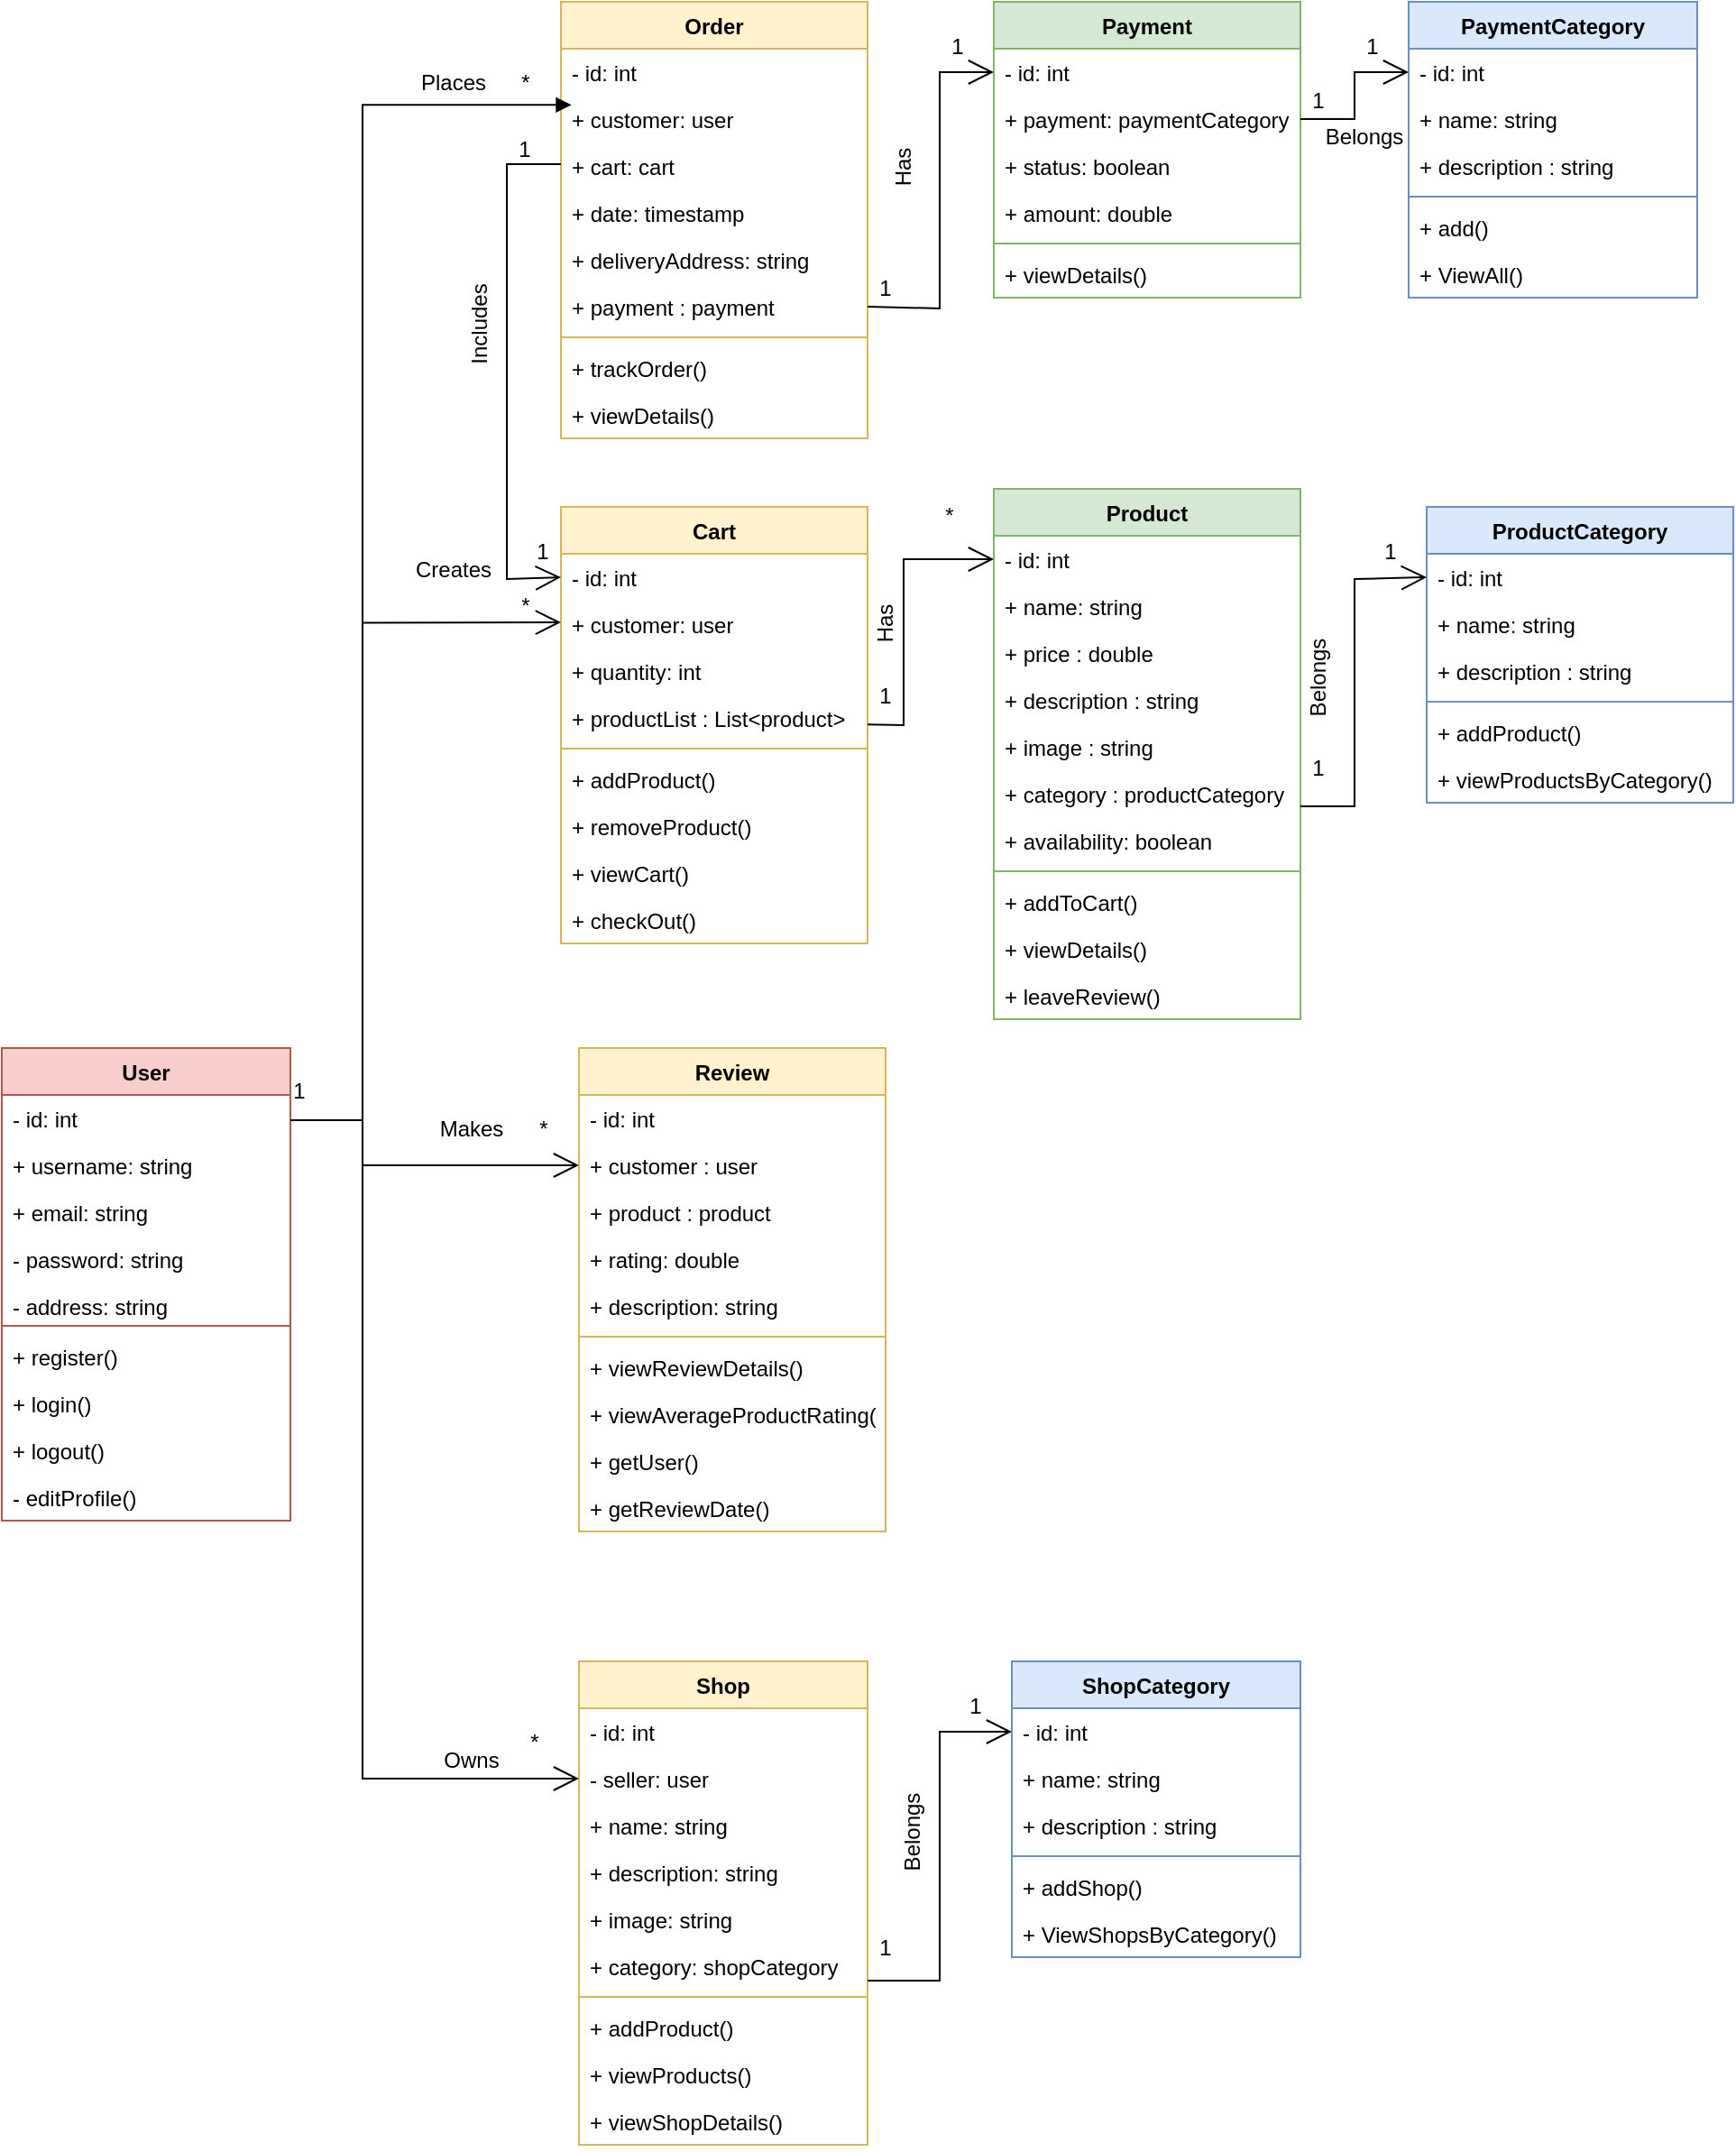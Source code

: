 <mxfile version="20.8.16" type="device"><diagram id="eTIcWyOw3CPI8mqnTK95" name="Page-1"><mxGraphModel dx="880" dy="427" grid="1" gridSize="10" guides="1" tooltips="1" connect="1" arrows="1" fold="1" page="1" pageScale="1" pageWidth="1100" pageHeight="850" math="0" shadow="0"><root><mxCell id="0"/><mxCell id="1" parent="0"/><mxCell id="t1Lto0icEm7ZGFuFKQ-g-5" value="ShopCategory " style="swimlane;fontStyle=1;align=center;verticalAlign=top;childLayout=stackLayout;horizontal=1;startSize=26;horizontalStack=0;resizeParent=1;resizeParentMax=0;resizeLast=0;collapsible=1;marginBottom=0;fillColor=#dae8fc;strokeColor=#6c8ebf;" parent="1" vertex="1"><mxGeometry x="580" y="930" width="160" height="164" as="geometry"/></mxCell><mxCell id="t1Lto0icEm7ZGFuFKQ-g-6" value="- id: int    " style="text;strokeColor=none;fillColor=none;align=left;verticalAlign=top;spacingLeft=4;spacingRight=4;overflow=hidden;rotatable=0;points=[[0,0.5],[1,0.5]];portConstraint=eastwest;" parent="t1Lto0icEm7ZGFuFKQ-g-5" vertex="1"><mxGeometry y="26" width="160" height="26" as="geometry"/></mxCell><mxCell id="t1Lto0icEm7ZGFuFKQ-g-14" value="+ name: string " style="text;strokeColor=none;fillColor=none;align=left;verticalAlign=top;spacingLeft=4;spacingRight=4;overflow=hidden;rotatable=0;points=[[0,0.5],[1,0.5]];portConstraint=eastwest;" parent="t1Lto0icEm7ZGFuFKQ-g-5" vertex="1"><mxGeometry y="52" width="160" height="26" as="geometry"/></mxCell><mxCell id="_6nxm7AhSt6CkBBmjfKo-9" value="+ description : string " style="text;strokeColor=none;fillColor=none;align=left;verticalAlign=top;spacingLeft=4;spacingRight=4;overflow=hidden;rotatable=0;points=[[0,0.5],[1,0.5]];portConstraint=eastwest;" parent="t1Lto0icEm7ZGFuFKQ-g-5" vertex="1"><mxGeometry y="78" width="160" height="26" as="geometry"/></mxCell><mxCell id="t1Lto0icEm7ZGFuFKQ-g-7" value="" style="line;strokeWidth=1;fillColor=none;align=left;verticalAlign=middle;spacingTop=-1;spacingLeft=3;spacingRight=3;rotatable=0;labelPosition=right;points=[];portConstraint=eastwest;strokeColor=inherit;" parent="t1Lto0icEm7ZGFuFKQ-g-5" vertex="1"><mxGeometry y="104" width="160" height="8" as="geometry"/></mxCell><mxCell id="t1Lto0icEm7ZGFuFKQ-g-8" value="+ addShop()" style="text;strokeColor=none;fillColor=none;align=left;verticalAlign=top;spacingLeft=4;spacingRight=4;overflow=hidden;rotatable=0;points=[[0,0.5],[1,0.5]];portConstraint=eastwest;" parent="t1Lto0icEm7ZGFuFKQ-g-5" vertex="1"><mxGeometry y="112" width="160" height="26" as="geometry"/></mxCell><mxCell id="t1Lto0icEm7ZGFuFKQ-g-18" value="+ ViewShopsByCategory()" style="text;strokeColor=none;fillColor=none;align=left;verticalAlign=top;spacingLeft=4;spacingRight=4;overflow=hidden;rotatable=0;points=[[0,0.5],[1,0.5]];portConstraint=eastwest;" parent="t1Lto0icEm7ZGFuFKQ-g-5" vertex="1"><mxGeometry y="138" width="160" height="26" as="geometry"/></mxCell><mxCell id="t1Lto0icEm7ZGFuFKQ-g-25" value="Shop" style="swimlane;fontStyle=1;align=center;verticalAlign=top;childLayout=stackLayout;horizontal=1;startSize=26;horizontalStack=0;resizeParent=1;resizeParentMax=0;resizeLast=0;collapsible=1;marginBottom=0;fillColor=#fff2cc;strokeColor=#d6b656;" parent="1" vertex="1"><mxGeometry x="340" y="930" width="160" height="268" as="geometry"/></mxCell><mxCell id="t1Lto0icEm7ZGFuFKQ-g-26" value="- id: int    " style="text;strokeColor=none;fillColor=none;align=left;verticalAlign=top;spacingLeft=4;spacingRight=4;overflow=hidden;rotatable=0;points=[[0,0.5],[1,0.5]];portConstraint=eastwest;" parent="t1Lto0icEm7ZGFuFKQ-g-25" vertex="1"><mxGeometry y="26" width="160" height="26" as="geometry"/></mxCell><mxCell id="_6nxm7AhSt6CkBBmjfKo-7" value="- seller: user " style="text;strokeColor=none;fillColor=none;align=left;verticalAlign=top;spacingLeft=4;spacingRight=4;overflow=hidden;rotatable=0;points=[[0,0.5],[1,0.5]];portConstraint=eastwest;" parent="t1Lto0icEm7ZGFuFKQ-g-25" vertex="1"><mxGeometry y="52" width="160" height="26" as="geometry"/></mxCell><mxCell id="t1Lto0icEm7ZGFuFKQ-g-37" value="+ name: string " style="text;strokeColor=none;fillColor=none;align=left;verticalAlign=top;spacingLeft=4;spacingRight=4;overflow=hidden;rotatable=0;points=[[0,0.5],[1,0.5]];portConstraint=eastwest;" parent="t1Lto0icEm7ZGFuFKQ-g-25" vertex="1"><mxGeometry y="78" width="160" height="26" as="geometry"/></mxCell><mxCell id="t1Lto0icEm7ZGFuFKQ-g-27" value="+ description: string " style="text;strokeColor=none;fillColor=none;align=left;verticalAlign=top;spacingLeft=4;spacingRight=4;overflow=hidden;rotatable=0;points=[[0,0.5],[1,0.5]];portConstraint=eastwest;" parent="t1Lto0icEm7ZGFuFKQ-g-25" vertex="1"><mxGeometry y="104" width="160" height="26" as="geometry"/></mxCell><mxCell id="_6nxm7AhSt6CkBBmjfKo-6" value="+ image: string " style="text;strokeColor=none;fillColor=none;align=left;verticalAlign=top;spacingLeft=4;spacingRight=4;overflow=hidden;rotatable=0;points=[[0,0.5],[1,0.5]];portConstraint=eastwest;" parent="t1Lto0icEm7ZGFuFKQ-g-25" vertex="1"><mxGeometry y="130" width="160" height="26" as="geometry"/></mxCell><mxCell id="_6nxm7AhSt6CkBBmjfKo-8" value="+ category: shopCategory " style="text;strokeColor=none;fillColor=none;align=left;verticalAlign=top;spacingLeft=4;spacingRight=4;overflow=hidden;rotatable=0;points=[[0,0.5],[1,0.5]];portConstraint=eastwest;" parent="t1Lto0icEm7ZGFuFKQ-g-25" vertex="1"><mxGeometry y="156" width="160" height="26" as="geometry"/></mxCell><mxCell id="t1Lto0icEm7ZGFuFKQ-g-28" value="" style="line;strokeWidth=1;fillColor=none;align=left;verticalAlign=middle;spacingTop=-1;spacingLeft=3;spacingRight=3;rotatable=0;labelPosition=right;points=[];portConstraint=eastwest;strokeColor=inherit;" parent="t1Lto0icEm7ZGFuFKQ-g-25" vertex="1"><mxGeometry y="182" width="160" height="8" as="geometry"/></mxCell><mxCell id="t1Lto0icEm7ZGFuFKQ-g-29" value="+ addProduct()" style="text;strokeColor=none;fillColor=none;align=left;verticalAlign=top;spacingLeft=4;spacingRight=4;overflow=hidden;rotatable=0;points=[[0,0.5],[1,0.5]];portConstraint=eastwest;" parent="t1Lto0icEm7ZGFuFKQ-g-25" vertex="1"><mxGeometry y="190" width="160" height="26" as="geometry"/></mxCell><mxCell id="t1Lto0icEm7ZGFuFKQ-g-30" value="+ viewProducts()" style="text;strokeColor=none;fillColor=none;align=left;verticalAlign=top;spacingLeft=4;spacingRight=4;overflow=hidden;rotatable=0;points=[[0,0.5],[1,0.5]];portConstraint=eastwest;" parent="t1Lto0icEm7ZGFuFKQ-g-25" vertex="1"><mxGeometry y="216" width="160" height="26" as="geometry"/></mxCell><mxCell id="t1Lto0icEm7ZGFuFKQ-g-40" value="+ viewShopDetails()" style="text;strokeColor=none;fillColor=none;align=left;verticalAlign=top;spacingLeft=4;spacingRight=4;overflow=hidden;rotatable=0;points=[[0,0.5],[1,0.5]];portConstraint=eastwest;" parent="t1Lto0icEm7ZGFuFKQ-g-25" vertex="1"><mxGeometry y="242" width="160" height="26" as="geometry"/></mxCell><mxCell id="t1Lto0icEm7ZGFuFKQ-g-41" value="ProductCategory " style="swimlane;fontStyle=1;align=center;verticalAlign=top;childLayout=stackLayout;horizontal=1;startSize=26;horizontalStack=0;resizeParent=1;resizeParentMax=0;resizeLast=0;collapsible=1;marginBottom=0;fillColor=#dae8fc;strokeColor=#6c8ebf;" parent="1" vertex="1"><mxGeometry x="810" y="290" width="170" height="164" as="geometry"/></mxCell><mxCell id="t1Lto0icEm7ZGFuFKQ-g-42" value="- id: int    " style="text;strokeColor=none;fillColor=none;align=left;verticalAlign=top;spacingLeft=4;spacingRight=4;overflow=hidden;rotatable=0;points=[[0,0.5],[1,0.5]];portConstraint=eastwest;" parent="t1Lto0icEm7ZGFuFKQ-g-41" vertex="1"><mxGeometry y="26" width="170" height="26" as="geometry"/></mxCell><mxCell id="t1Lto0icEm7ZGFuFKQ-g-43" value="+ name: string " style="text;strokeColor=none;fillColor=none;align=left;verticalAlign=top;spacingLeft=4;spacingRight=4;overflow=hidden;rotatable=0;points=[[0,0.5],[1,0.5]];portConstraint=eastwest;" parent="t1Lto0icEm7ZGFuFKQ-g-41" vertex="1"><mxGeometry y="52" width="170" height="26" as="geometry"/></mxCell><mxCell id="_6nxm7AhSt6CkBBmjfKo-10" value="+ description : string " style="text;strokeColor=none;fillColor=none;align=left;verticalAlign=top;spacingLeft=4;spacingRight=4;overflow=hidden;rotatable=0;points=[[0,0.5],[1,0.5]];portConstraint=eastwest;" parent="t1Lto0icEm7ZGFuFKQ-g-41" vertex="1"><mxGeometry y="78" width="170" height="26" as="geometry"/></mxCell><mxCell id="t1Lto0icEm7ZGFuFKQ-g-44" value="" style="line;strokeWidth=1;fillColor=none;align=left;verticalAlign=middle;spacingTop=-1;spacingLeft=3;spacingRight=3;rotatable=0;labelPosition=right;points=[];portConstraint=eastwest;strokeColor=inherit;" parent="t1Lto0icEm7ZGFuFKQ-g-41" vertex="1"><mxGeometry y="104" width="170" height="8" as="geometry"/></mxCell><mxCell id="t1Lto0icEm7ZGFuFKQ-g-47" value="+ addProduct()" style="text;strokeColor=none;fillColor=none;align=left;verticalAlign=top;spacingLeft=4;spacingRight=4;overflow=hidden;rotatable=0;points=[[0,0.5],[1,0.5]];portConstraint=eastwest;" parent="t1Lto0icEm7ZGFuFKQ-g-41" vertex="1"><mxGeometry y="112" width="170" height="26" as="geometry"/></mxCell><mxCell id="t1Lto0icEm7ZGFuFKQ-g-48" value="+ viewProductsByCategory()" style="text;strokeColor=none;fillColor=none;align=left;verticalAlign=top;spacingLeft=4;spacingRight=4;overflow=hidden;rotatable=0;points=[[0,0.5],[1,0.5]];portConstraint=eastwest;" parent="t1Lto0icEm7ZGFuFKQ-g-41" vertex="1"><mxGeometry y="138" width="170" height="26" as="geometry"/></mxCell><mxCell id="t1Lto0icEm7ZGFuFKQ-g-50" value="Product" style="swimlane;fontStyle=1;align=center;verticalAlign=top;childLayout=stackLayout;horizontal=1;startSize=26;horizontalStack=0;resizeParent=1;resizeParentMax=0;resizeLast=0;collapsible=1;marginBottom=0;fillColor=#d5e8d4;strokeColor=#82b366;" parent="1" vertex="1"><mxGeometry x="570" y="280" width="170" height="294" as="geometry"/></mxCell><mxCell id="t1Lto0icEm7ZGFuFKQ-g-51" value="- id: int    " style="text;strokeColor=none;fillColor=none;align=left;verticalAlign=top;spacingLeft=4;spacingRight=4;overflow=hidden;rotatable=0;points=[[0,0.5],[1,0.5]];portConstraint=eastwest;" parent="t1Lto0icEm7ZGFuFKQ-g-50" vertex="1"><mxGeometry y="26" width="170" height="26" as="geometry"/></mxCell><mxCell id="t1Lto0icEm7ZGFuFKQ-g-52" value="+ name: string " style="text;strokeColor=none;fillColor=none;align=left;verticalAlign=top;spacingLeft=4;spacingRight=4;overflow=hidden;rotatable=0;points=[[0,0.5],[1,0.5]];portConstraint=eastwest;" parent="t1Lto0icEm7ZGFuFKQ-g-50" vertex="1"><mxGeometry y="52" width="170" height="26" as="geometry"/></mxCell><mxCell id="t1Lto0icEm7ZGFuFKQ-g-53" value="+ price : double " style="text;strokeColor=none;fillColor=none;align=left;verticalAlign=top;spacingLeft=4;spacingRight=4;overflow=hidden;rotatable=0;points=[[0,0.5],[1,0.5]];portConstraint=eastwest;" parent="t1Lto0icEm7ZGFuFKQ-g-50" vertex="1"><mxGeometry y="78" width="170" height="26" as="geometry"/></mxCell><mxCell id="_6nxm7AhSt6CkBBmjfKo-2" value="+ description : string " style="text;strokeColor=none;fillColor=none;align=left;verticalAlign=top;spacingLeft=4;spacingRight=4;overflow=hidden;rotatable=0;points=[[0,0.5],[1,0.5]];portConstraint=eastwest;" parent="t1Lto0icEm7ZGFuFKQ-g-50" vertex="1"><mxGeometry y="104" width="170" height="26" as="geometry"/></mxCell><mxCell id="_6nxm7AhSt6CkBBmjfKo-4" value="+ image : string " style="text;strokeColor=none;fillColor=none;align=left;verticalAlign=top;spacingLeft=4;spacingRight=4;overflow=hidden;rotatable=0;points=[[0,0.5],[1,0.5]];portConstraint=eastwest;" parent="t1Lto0icEm7ZGFuFKQ-g-50" vertex="1"><mxGeometry y="130" width="170" height="26" as="geometry"/></mxCell><mxCell id="_6nxm7AhSt6CkBBmjfKo-5" value="+ category : productCategory " style="text;strokeColor=none;fillColor=none;align=left;verticalAlign=top;spacingLeft=4;spacingRight=4;overflow=hidden;rotatable=0;points=[[0,0.5],[1,0.5]];portConstraint=eastwest;" parent="t1Lto0icEm7ZGFuFKQ-g-50" vertex="1"><mxGeometry y="156" width="170" height="26" as="geometry"/></mxCell><mxCell id="_6nxm7AhSt6CkBBmjfKo-57" value="+ availability: boolean " style="text;strokeColor=none;fillColor=none;align=left;verticalAlign=top;spacingLeft=4;spacingRight=4;overflow=hidden;rotatable=0;points=[[0,0.5],[1,0.5]];portConstraint=eastwest;" parent="t1Lto0icEm7ZGFuFKQ-g-50" vertex="1"><mxGeometry y="182" width="170" height="26" as="geometry"/></mxCell><mxCell id="t1Lto0icEm7ZGFuFKQ-g-54" value="" style="line;strokeWidth=1;fillColor=none;align=left;verticalAlign=middle;spacingTop=-1;spacingLeft=3;spacingRight=3;rotatable=0;labelPosition=right;points=[];portConstraint=eastwest;strokeColor=inherit;" parent="t1Lto0icEm7ZGFuFKQ-g-50" vertex="1"><mxGeometry y="208" width="170" height="8" as="geometry"/></mxCell><mxCell id="t1Lto0icEm7ZGFuFKQ-g-55" value="+ addToCart()" style="text;strokeColor=none;fillColor=none;align=left;verticalAlign=top;spacingLeft=4;spacingRight=4;overflow=hidden;rotatable=0;points=[[0,0.5],[1,0.5]];portConstraint=eastwest;" parent="t1Lto0icEm7ZGFuFKQ-g-50" vertex="1"><mxGeometry y="216" width="170" height="26" as="geometry"/></mxCell><mxCell id="t1Lto0icEm7ZGFuFKQ-g-56" value="+ viewDetails()" style="text;strokeColor=none;fillColor=none;align=left;verticalAlign=top;spacingLeft=4;spacingRight=4;overflow=hidden;rotatable=0;points=[[0,0.5],[1,0.5]];portConstraint=eastwest;" parent="t1Lto0icEm7ZGFuFKQ-g-50" vertex="1"><mxGeometry y="242" width="170" height="26" as="geometry"/></mxCell><mxCell id="t1Lto0icEm7ZGFuFKQ-g-57" value="+ leaveReview()" style="text;strokeColor=none;fillColor=none;align=left;verticalAlign=top;spacingLeft=4;spacingRight=4;overflow=hidden;rotatable=0;points=[[0,0.5],[1,0.5]];portConstraint=eastwest;" parent="t1Lto0icEm7ZGFuFKQ-g-50" vertex="1"><mxGeometry y="268" width="170" height="26" as="geometry"/></mxCell><mxCell id="t1Lto0icEm7ZGFuFKQ-g-73" value="User" style="swimlane;fontStyle=1;align=center;verticalAlign=top;childLayout=stackLayout;horizontal=1;startSize=26;horizontalStack=0;resizeParent=1;resizeParentMax=0;resizeLast=0;collapsible=1;marginBottom=0;fillColor=#f8cecc;strokeColor=#b85450;" parent="1" vertex="1"><mxGeometry x="20" y="590" width="160" height="262" as="geometry"/></mxCell><mxCell id="t1Lto0icEm7ZGFuFKQ-g-74" value="- id: int    &#xA;&#xA;" style="text;strokeColor=none;fillColor=none;align=left;verticalAlign=top;spacingLeft=4;spacingRight=4;overflow=hidden;rotatable=0;points=[[0,0.5],[1,0.5]];portConstraint=eastwest;" parent="t1Lto0icEm7ZGFuFKQ-g-73" vertex="1"><mxGeometry y="26" width="160" height="26" as="geometry"/></mxCell><mxCell id="t1Lto0icEm7ZGFuFKQ-g-75" value="+ username: string " style="text;strokeColor=none;fillColor=none;align=left;verticalAlign=top;spacingLeft=4;spacingRight=4;overflow=hidden;rotatable=0;points=[[0,0.5],[1,0.5]];portConstraint=eastwest;" parent="t1Lto0icEm7ZGFuFKQ-g-73" vertex="1"><mxGeometry y="52" width="160" height="26" as="geometry"/></mxCell><mxCell id="t1Lto0icEm7ZGFuFKQ-g-82" value="+ email: string " style="text;strokeColor=none;fillColor=none;align=left;verticalAlign=top;spacingLeft=4;spacingRight=4;overflow=hidden;rotatable=0;points=[[0,0.5],[1,0.5]];portConstraint=eastwest;" parent="t1Lto0icEm7ZGFuFKQ-g-73" vertex="1"><mxGeometry y="78" width="160" height="26" as="geometry"/></mxCell><mxCell id="t1Lto0icEm7ZGFuFKQ-g-83" value="- password: string " style="text;strokeColor=none;fillColor=none;align=left;verticalAlign=top;spacingLeft=4;spacingRight=4;overflow=hidden;rotatable=0;points=[[0,0.5],[1,0.5]];portConstraint=eastwest;" parent="t1Lto0icEm7ZGFuFKQ-g-73" vertex="1"><mxGeometry y="104" width="160" height="26" as="geometry"/></mxCell><mxCell id="_6nxm7AhSt6CkBBmjfKo-1" value="- address: string " style="text;strokeColor=none;fillColor=none;align=left;verticalAlign=top;spacingLeft=4;spacingRight=4;overflow=hidden;rotatable=0;points=[[0,0.5],[1,0.5]];portConstraint=eastwest;" parent="t1Lto0icEm7ZGFuFKQ-g-73" vertex="1"><mxGeometry y="130" width="160" height="20" as="geometry"/></mxCell><mxCell id="t1Lto0icEm7ZGFuFKQ-g-76" value="" style="line;strokeWidth=1;fillColor=none;align=left;verticalAlign=middle;spacingTop=-1;spacingLeft=3;spacingRight=3;rotatable=0;labelPosition=right;points=[];portConstraint=eastwest;strokeColor=inherit;" parent="t1Lto0icEm7ZGFuFKQ-g-73" vertex="1"><mxGeometry y="150" width="160" height="8" as="geometry"/></mxCell><mxCell id="t1Lto0icEm7ZGFuFKQ-g-77" value="+ register()" style="text;strokeColor=none;fillColor=none;align=left;verticalAlign=top;spacingLeft=4;spacingRight=4;overflow=hidden;rotatable=0;points=[[0,0.5],[1,0.5]];portConstraint=eastwest;" parent="t1Lto0icEm7ZGFuFKQ-g-73" vertex="1"><mxGeometry y="158" width="160" height="26" as="geometry"/></mxCell><mxCell id="t1Lto0icEm7ZGFuFKQ-g-78" value="+ login()" style="text;strokeColor=none;fillColor=none;align=left;verticalAlign=top;spacingLeft=4;spacingRight=4;overflow=hidden;rotatable=0;points=[[0,0.5],[1,0.5]];portConstraint=eastwest;" parent="t1Lto0icEm7ZGFuFKQ-g-73" vertex="1"><mxGeometry y="184" width="160" height="26" as="geometry"/></mxCell><mxCell id="t1Lto0icEm7ZGFuFKQ-g-79" value="+ logout()" style="text;strokeColor=none;fillColor=none;align=left;verticalAlign=top;spacingLeft=4;spacingRight=4;overflow=hidden;rotatable=0;points=[[0,0.5],[1,0.5]];portConstraint=eastwest;" parent="t1Lto0icEm7ZGFuFKQ-g-73" vertex="1"><mxGeometry y="210" width="160" height="26" as="geometry"/></mxCell><mxCell id="t1Lto0icEm7ZGFuFKQ-g-80" value="- editProfile()" style="text;strokeColor=none;fillColor=none;align=left;verticalAlign=top;spacingLeft=4;spacingRight=4;overflow=hidden;rotatable=0;points=[[0,0.5],[1,0.5]];portConstraint=eastwest;" parent="t1Lto0icEm7ZGFuFKQ-g-73" vertex="1"><mxGeometry y="236" width="160" height="26" as="geometry"/></mxCell><mxCell id="_6nxm7AhSt6CkBBmjfKo-11" value="Cart" style="swimlane;fontStyle=1;align=center;verticalAlign=top;childLayout=stackLayout;horizontal=1;startSize=26;horizontalStack=0;resizeParent=1;resizeParentMax=0;resizeLast=0;collapsible=1;marginBottom=0;fillColor=#fff2cc;strokeColor=#d6b656;" parent="1" vertex="1"><mxGeometry x="330" y="290" width="170" height="242" as="geometry"/></mxCell><mxCell id="_6nxm7AhSt6CkBBmjfKo-12" value="- id: int    " style="text;strokeColor=none;fillColor=none;align=left;verticalAlign=top;spacingLeft=4;spacingRight=4;overflow=hidden;rotatable=0;points=[[0,0.5],[1,0.5]];portConstraint=eastwest;" parent="_6nxm7AhSt6CkBBmjfKo-11" vertex="1"><mxGeometry y="26" width="170" height="26" as="geometry"/></mxCell><mxCell id="_6nxm7AhSt6CkBBmjfKo-53" value="+ customer: user " style="text;strokeColor=none;fillColor=none;align=left;verticalAlign=top;spacingLeft=4;spacingRight=4;overflow=hidden;rotatable=0;points=[[0,0.5],[1,0.5]];portConstraint=eastwest;" parent="_6nxm7AhSt6CkBBmjfKo-11" vertex="1"><mxGeometry y="52" width="170" height="26" as="geometry"/></mxCell><mxCell id="AMuFLn811h1wnsVoZMwU-3" value="" style="endArrow=open;endFill=1;endSize=12;html=1;rounded=0;" parent="_6nxm7AhSt6CkBBmjfKo-11" edge="1"><mxGeometry width="160" relative="1" as="geometry"><mxPoint x="-110" y="64.29" as="sourcePoint"/><mxPoint y="64" as="targetPoint"/></mxGeometry></mxCell><mxCell id="_6nxm7AhSt6CkBBmjfKo-13" value="+ quantity: int " style="text;strokeColor=none;fillColor=none;align=left;verticalAlign=top;spacingLeft=4;spacingRight=4;overflow=hidden;rotatable=0;points=[[0,0.5],[1,0.5]];portConstraint=eastwest;" parent="_6nxm7AhSt6CkBBmjfKo-11" vertex="1"><mxGeometry y="78" width="170" height="26" as="geometry"/></mxCell><mxCell id="_6nxm7AhSt6CkBBmjfKo-14" value="+ productList : List&lt;product&gt; " style="text;strokeColor=none;fillColor=none;align=left;verticalAlign=top;spacingLeft=4;spacingRight=4;overflow=hidden;rotatable=0;points=[[0,0.5],[1,0.5]];portConstraint=eastwest;" parent="_6nxm7AhSt6CkBBmjfKo-11" vertex="1"><mxGeometry y="104" width="170" height="26" as="geometry"/></mxCell><mxCell id="_6nxm7AhSt6CkBBmjfKo-18" value="" style="line;strokeWidth=1;fillColor=none;align=left;verticalAlign=middle;spacingTop=-1;spacingLeft=3;spacingRight=3;rotatable=0;labelPosition=right;points=[];portConstraint=eastwest;strokeColor=inherit;" parent="_6nxm7AhSt6CkBBmjfKo-11" vertex="1"><mxGeometry y="130" width="170" height="8" as="geometry"/></mxCell><mxCell id="_6nxm7AhSt6CkBBmjfKo-19" value="+ addProduct()" style="text;strokeColor=none;fillColor=none;align=left;verticalAlign=top;spacingLeft=4;spacingRight=4;overflow=hidden;rotatable=0;points=[[0,0.5],[1,0.5]];portConstraint=eastwest;" parent="_6nxm7AhSt6CkBBmjfKo-11" vertex="1"><mxGeometry y="138" width="170" height="26" as="geometry"/></mxCell><mxCell id="_6nxm7AhSt6CkBBmjfKo-20" value="+ removeProduct()" style="text;strokeColor=none;fillColor=none;align=left;verticalAlign=top;spacingLeft=4;spacingRight=4;overflow=hidden;rotatable=0;points=[[0,0.5],[1,0.5]];portConstraint=eastwest;" parent="_6nxm7AhSt6CkBBmjfKo-11" vertex="1"><mxGeometry y="164" width="170" height="26" as="geometry"/></mxCell><mxCell id="_6nxm7AhSt6CkBBmjfKo-21" value="+ viewCart()" style="text;strokeColor=none;fillColor=none;align=left;verticalAlign=top;spacingLeft=4;spacingRight=4;overflow=hidden;rotatable=0;points=[[0,0.5],[1,0.5]];portConstraint=eastwest;" parent="_6nxm7AhSt6CkBBmjfKo-11" vertex="1"><mxGeometry y="190" width="170" height="26" as="geometry"/></mxCell><mxCell id="_6nxm7AhSt6CkBBmjfKo-23" value="+ checkOut()" style="text;strokeColor=none;fillColor=none;align=left;verticalAlign=top;spacingLeft=4;spacingRight=4;overflow=hidden;rotatable=0;points=[[0,0.5],[1,0.5]];portConstraint=eastwest;" parent="_6nxm7AhSt6CkBBmjfKo-11" vertex="1"><mxGeometry y="216" width="170" height="26" as="geometry"/></mxCell><mxCell id="_6nxm7AhSt6CkBBmjfKo-24" value="Order" style="swimlane;fontStyle=1;align=center;verticalAlign=top;childLayout=stackLayout;horizontal=1;startSize=26;horizontalStack=0;resizeParent=1;resizeParentMax=0;resizeLast=0;collapsible=1;marginBottom=0;fillColor=#fff2cc;strokeColor=#d6b656;" parent="1" vertex="1"><mxGeometry x="330" y="10" width="170" height="242" as="geometry"/></mxCell><mxCell id="_6nxm7AhSt6CkBBmjfKo-25" value="- id: int    " style="text;strokeColor=none;fillColor=none;align=left;verticalAlign=top;spacingLeft=4;spacingRight=4;overflow=hidden;rotatable=0;points=[[0,0.5],[1,0.5]];portConstraint=eastwest;" parent="_6nxm7AhSt6CkBBmjfKo-24" vertex="1"><mxGeometry y="26" width="170" height="26" as="geometry"/></mxCell><mxCell id="_6nxm7AhSt6CkBBmjfKo-54" value="+ customer: user" style="text;strokeColor=none;fillColor=none;align=left;verticalAlign=top;spacingLeft=4;spacingRight=4;overflow=hidden;rotatable=0;points=[[0,0.5],[1,0.5]];portConstraint=eastwest;" parent="_6nxm7AhSt6CkBBmjfKo-24" vertex="1"><mxGeometry y="52" width="170" height="26" as="geometry"/></mxCell><mxCell id="_6nxm7AhSt6CkBBmjfKo-113" value="+ cart: cart " style="text;strokeColor=none;fillColor=none;align=left;verticalAlign=top;spacingLeft=4;spacingRight=4;overflow=hidden;rotatable=0;points=[[0,0.5],[1,0.5]];portConstraint=eastwest;" parent="_6nxm7AhSt6CkBBmjfKo-24" vertex="1"><mxGeometry y="78" width="170" height="26" as="geometry"/></mxCell><mxCell id="_6nxm7AhSt6CkBBmjfKo-26" value="+ date: timestamp " style="text;strokeColor=none;fillColor=none;align=left;verticalAlign=top;spacingLeft=4;spacingRight=4;overflow=hidden;rotatable=0;points=[[0,0.5],[1,0.5]];portConstraint=eastwest;" parent="_6nxm7AhSt6CkBBmjfKo-24" vertex="1"><mxGeometry y="104" width="170" height="26" as="geometry"/></mxCell><mxCell id="_6nxm7AhSt6CkBBmjfKo-27" value="+ deliveryAddress: string " style="text;strokeColor=none;fillColor=none;align=left;verticalAlign=top;spacingLeft=4;spacingRight=4;overflow=hidden;rotatable=0;points=[[0,0.5],[1,0.5]];portConstraint=eastwest;" parent="_6nxm7AhSt6CkBBmjfKo-24" vertex="1"><mxGeometry y="130" width="170" height="26" as="geometry"/></mxCell><mxCell id="_6nxm7AhSt6CkBBmjfKo-33" value="+ payment : payment" style="text;strokeColor=none;fillColor=none;align=left;verticalAlign=top;spacingLeft=4;spacingRight=4;overflow=hidden;rotatable=0;points=[[0,0.5],[1,0.5]];portConstraint=eastwest;" parent="_6nxm7AhSt6CkBBmjfKo-24" vertex="1"><mxGeometry y="156" width="170" height="26" as="geometry"/></mxCell><mxCell id="_6nxm7AhSt6CkBBmjfKo-28" value="" style="line;strokeWidth=1;fillColor=none;align=left;verticalAlign=middle;spacingTop=-1;spacingLeft=3;spacingRight=3;rotatable=0;labelPosition=right;points=[];portConstraint=eastwest;strokeColor=inherit;" parent="_6nxm7AhSt6CkBBmjfKo-24" vertex="1"><mxGeometry y="182" width="170" height="8" as="geometry"/></mxCell><mxCell id="_6nxm7AhSt6CkBBmjfKo-29" value="+ trackOrder()" style="text;strokeColor=none;fillColor=none;align=left;verticalAlign=top;spacingLeft=4;spacingRight=4;overflow=hidden;rotatable=0;points=[[0,0.5],[1,0.5]];portConstraint=eastwest;" parent="_6nxm7AhSt6CkBBmjfKo-24" vertex="1"><mxGeometry y="190" width="170" height="26" as="geometry"/></mxCell><mxCell id="_6nxm7AhSt6CkBBmjfKo-30" value="+ viewDetails()" style="text;strokeColor=none;fillColor=none;align=left;verticalAlign=top;spacingLeft=4;spacingRight=4;overflow=hidden;rotatable=0;points=[[0,0.5],[1,0.5]];portConstraint=eastwest;" parent="_6nxm7AhSt6CkBBmjfKo-24" vertex="1"><mxGeometry y="216" width="170" height="26" as="geometry"/></mxCell><mxCell id="_6nxm7AhSt6CkBBmjfKo-35" value="PaymentCategory " style="swimlane;fontStyle=1;align=center;verticalAlign=top;childLayout=stackLayout;horizontal=1;startSize=26;horizontalStack=0;resizeParent=1;resizeParentMax=0;resizeLast=0;collapsible=1;marginBottom=0;fillColor=#dae8fc;strokeColor=#6c8ebf;" parent="1" vertex="1"><mxGeometry x="800" y="10" width="160" height="164" as="geometry"/></mxCell><mxCell id="_6nxm7AhSt6CkBBmjfKo-36" value="- id: int    " style="text;strokeColor=none;fillColor=none;align=left;verticalAlign=top;spacingLeft=4;spacingRight=4;overflow=hidden;rotatable=0;points=[[0,0.5],[1,0.5]];portConstraint=eastwest;" parent="_6nxm7AhSt6CkBBmjfKo-35" vertex="1"><mxGeometry y="26" width="160" height="26" as="geometry"/></mxCell><mxCell id="_6nxm7AhSt6CkBBmjfKo-37" value="+ name: string " style="text;strokeColor=none;fillColor=none;align=left;verticalAlign=top;spacingLeft=4;spacingRight=4;overflow=hidden;rotatable=0;points=[[0,0.5],[1,0.5]];portConstraint=eastwest;" parent="_6nxm7AhSt6CkBBmjfKo-35" vertex="1"><mxGeometry y="52" width="160" height="26" as="geometry"/></mxCell><mxCell id="_6nxm7AhSt6CkBBmjfKo-38" value="+ description : string " style="text;strokeColor=none;fillColor=none;align=left;verticalAlign=top;spacingLeft=4;spacingRight=4;overflow=hidden;rotatable=0;points=[[0,0.5],[1,0.5]];portConstraint=eastwest;" parent="_6nxm7AhSt6CkBBmjfKo-35" vertex="1"><mxGeometry y="78" width="160" height="26" as="geometry"/></mxCell><mxCell id="_6nxm7AhSt6CkBBmjfKo-39" value="" style="line;strokeWidth=1;fillColor=none;align=left;verticalAlign=middle;spacingTop=-1;spacingLeft=3;spacingRight=3;rotatable=0;labelPosition=right;points=[];portConstraint=eastwest;strokeColor=inherit;" parent="_6nxm7AhSt6CkBBmjfKo-35" vertex="1"><mxGeometry y="104" width="160" height="8" as="geometry"/></mxCell><mxCell id="_6nxm7AhSt6CkBBmjfKo-40" value="+ add()" style="text;strokeColor=none;fillColor=none;align=left;verticalAlign=top;spacingLeft=4;spacingRight=4;overflow=hidden;rotatable=0;points=[[0,0.5],[1,0.5]];portConstraint=eastwest;" parent="_6nxm7AhSt6CkBBmjfKo-35" vertex="1"><mxGeometry y="112" width="160" height="26" as="geometry"/></mxCell><mxCell id="_6nxm7AhSt6CkBBmjfKo-41" value="+ ViewAll()" style="text;strokeColor=none;fillColor=none;align=left;verticalAlign=top;spacingLeft=4;spacingRight=4;overflow=hidden;rotatable=0;points=[[0,0.5],[1,0.5]];portConstraint=eastwest;" parent="_6nxm7AhSt6CkBBmjfKo-35" vertex="1"><mxGeometry y="138" width="160" height="26" as="geometry"/></mxCell><mxCell id="_6nxm7AhSt6CkBBmjfKo-58" value="Payment" style="swimlane;fontStyle=1;align=center;verticalAlign=top;childLayout=stackLayout;horizontal=1;startSize=26;horizontalStack=0;resizeParent=1;resizeParentMax=0;resizeLast=0;collapsible=1;marginBottom=0;fillColor=#d5e8d4;strokeColor=#82b366;" parent="1" vertex="1"><mxGeometry x="570" y="10" width="170" height="164" as="geometry"/></mxCell><mxCell id="_6nxm7AhSt6CkBBmjfKo-59" value="- id: int    " style="text;strokeColor=none;fillColor=none;align=left;verticalAlign=top;spacingLeft=4;spacingRight=4;overflow=hidden;rotatable=0;points=[[0,0.5],[1,0.5]];portConstraint=eastwest;" parent="_6nxm7AhSt6CkBBmjfKo-58" vertex="1"><mxGeometry y="26" width="170" height="26" as="geometry"/></mxCell><mxCell id="_6nxm7AhSt6CkBBmjfKo-60" value="+ payment: paymentCategory" style="text;strokeColor=none;fillColor=none;align=left;verticalAlign=top;spacingLeft=4;spacingRight=4;overflow=hidden;rotatable=0;points=[[0,0.5],[1,0.5]];portConstraint=eastwest;" parent="_6nxm7AhSt6CkBBmjfKo-58" vertex="1"><mxGeometry y="52" width="170" height="26" as="geometry"/></mxCell><mxCell id="_6nxm7AhSt6CkBBmjfKo-61" value="+ status: boolean " style="text;strokeColor=none;fillColor=none;align=left;verticalAlign=top;spacingLeft=4;spacingRight=4;overflow=hidden;rotatable=0;points=[[0,0.5],[1,0.5]];portConstraint=eastwest;" parent="_6nxm7AhSt6CkBBmjfKo-58" vertex="1"><mxGeometry y="78" width="170" height="26" as="geometry"/></mxCell><mxCell id="_6nxm7AhSt6CkBBmjfKo-62" value="+ amount: double " style="text;strokeColor=none;fillColor=none;align=left;verticalAlign=top;spacingLeft=4;spacingRight=4;overflow=hidden;rotatable=0;points=[[0,0.5],[1,0.5]];portConstraint=eastwest;" parent="_6nxm7AhSt6CkBBmjfKo-58" vertex="1"><mxGeometry y="104" width="170" height="26" as="geometry"/></mxCell><mxCell id="_6nxm7AhSt6CkBBmjfKo-66" value="" style="line;strokeWidth=1;fillColor=none;align=left;verticalAlign=middle;spacingTop=-1;spacingLeft=3;spacingRight=3;rotatable=0;labelPosition=right;points=[];portConstraint=eastwest;strokeColor=inherit;" parent="_6nxm7AhSt6CkBBmjfKo-58" vertex="1"><mxGeometry y="130" width="170" height="8" as="geometry"/></mxCell><mxCell id="_6nxm7AhSt6CkBBmjfKo-68" value="+ viewDetails()" style="text;strokeColor=none;fillColor=none;align=left;verticalAlign=top;spacingLeft=4;spacingRight=4;overflow=hidden;rotatable=0;points=[[0,0.5],[1,0.5]];portConstraint=eastwest;" parent="_6nxm7AhSt6CkBBmjfKo-58" vertex="1"><mxGeometry y="138" width="170" height="26" as="geometry"/></mxCell><mxCell id="_6nxm7AhSt6CkBBmjfKo-70" value="Review" style="swimlane;fontStyle=1;align=center;verticalAlign=top;childLayout=stackLayout;horizontal=1;startSize=26;horizontalStack=0;resizeParent=1;resizeParentMax=0;resizeLast=0;collapsible=1;marginBottom=0;fillColor=#fff2cc;strokeColor=#d6b656;" parent="1" vertex="1"><mxGeometry x="340" y="590" width="170" height="268" as="geometry"/></mxCell><mxCell id="_6nxm7AhSt6CkBBmjfKo-71" value="- id: int    " style="text;strokeColor=none;fillColor=none;align=left;verticalAlign=top;spacingLeft=4;spacingRight=4;overflow=hidden;rotatable=0;points=[[0,0.5],[1,0.5]];portConstraint=eastwest;" parent="_6nxm7AhSt6CkBBmjfKo-70" vertex="1"><mxGeometry y="26" width="170" height="26" as="geometry"/></mxCell><mxCell id="_6nxm7AhSt6CkBBmjfKo-79" value="+ customer : user" style="text;strokeColor=none;fillColor=none;align=left;verticalAlign=top;spacingLeft=4;spacingRight=4;overflow=hidden;rotatable=0;points=[[0,0.5],[1,0.5]];portConstraint=eastwest;" parent="_6nxm7AhSt6CkBBmjfKo-70" vertex="1"><mxGeometry y="52" width="170" height="26" as="geometry"/></mxCell><mxCell id="_6nxm7AhSt6CkBBmjfKo-72" value="+ product : product" style="text;strokeColor=none;fillColor=none;align=left;verticalAlign=top;spacingLeft=4;spacingRight=4;overflow=hidden;rotatable=0;points=[[0,0.5],[1,0.5]];portConstraint=eastwest;" parent="_6nxm7AhSt6CkBBmjfKo-70" vertex="1"><mxGeometry y="78" width="170" height="26" as="geometry"/></mxCell><mxCell id="_6nxm7AhSt6CkBBmjfKo-73" value="+ rating: double " style="text;strokeColor=none;fillColor=none;align=left;verticalAlign=top;spacingLeft=4;spacingRight=4;overflow=hidden;rotatable=0;points=[[0,0.5],[1,0.5]];portConstraint=eastwest;" parent="_6nxm7AhSt6CkBBmjfKo-70" vertex="1"><mxGeometry y="104" width="170" height="26" as="geometry"/></mxCell><mxCell id="_6nxm7AhSt6CkBBmjfKo-74" value="+ description: string " style="text;strokeColor=none;fillColor=none;align=left;verticalAlign=top;spacingLeft=4;spacingRight=4;overflow=hidden;rotatable=0;points=[[0,0.5],[1,0.5]];portConstraint=eastwest;" parent="_6nxm7AhSt6CkBBmjfKo-70" vertex="1"><mxGeometry y="130" width="170" height="26" as="geometry"/></mxCell><mxCell id="_6nxm7AhSt6CkBBmjfKo-76" value="" style="line;strokeWidth=1;fillColor=none;align=left;verticalAlign=middle;spacingTop=-1;spacingLeft=3;spacingRight=3;rotatable=0;labelPosition=right;points=[];portConstraint=eastwest;strokeColor=inherit;" parent="_6nxm7AhSt6CkBBmjfKo-70" vertex="1"><mxGeometry y="156" width="170" height="8" as="geometry"/></mxCell><mxCell id="_6nxm7AhSt6CkBBmjfKo-77" value="+ viewReviewDetails()" style="text;strokeColor=none;fillColor=none;align=left;verticalAlign=top;spacingLeft=4;spacingRight=4;overflow=hidden;rotatable=0;points=[[0,0.5],[1,0.5]];portConstraint=eastwest;" parent="_6nxm7AhSt6CkBBmjfKo-70" vertex="1"><mxGeometry y="164" width="170" height="26" as="geometry"/></mxCell><mxCell id="_6nxm7AhSt6CkBBmjfKo-83" value="+ viewAverageProductRating()" style="text;strokeColor=none;fillColor=none;align=left;verticalAlign=top;spacingLeft=4;spacingRight=4;overflow=hidden;rotatable=0;points=[[0,0.5],[1,0.5]];portConstraint=eastwest;" parent="_6nxm7AhSt6CkBBmjfKo-70" vertex="1"><mxGeometry y="190" width="170" height="26" as="geometry"/></mxCell><mxCell id="_6nxm7AhSt6CkBBmjfKo-80" value="+ getUser()" style="text;strokeColor=none;fillColor=none;align=left;verticalAlign=top;spacingLeft=4;spacingRight=4;overflow=hidden;rotatable=0;points=[[0,0.5],[1,0.5]];portConstraint=eastwest;" parent="_6nxm7AhSt6CkBBmjfKo-70" vertex="1"><mxGeometry y="216" width="170" height="26" as="geometry"/></mxCell><mxCell id="_6nxm7AhSt6CkBBmjfKo-81" value="+ getReviewDate()" style="text;strokeColor=none;fillColor=none;align=left;verticalAlign=top;spacingLeft=4;spacingRight=4;overflow=hidden;rotatable=0;points=[[0,0.5],[1,0.5]];portConstraint=eastwest;" parent="_6nxm7AhSt6CkBBmjfKo-70" vertex="1"><mxGeometry y="242" width="170" height="26" as="geometry"/></mxCell><mxCell id="_6nxm7AhSt6CkBBmjfKo-89" value="" style="endArrow=open;endFill=1;endSize=12;html=1;rounded=0;exitX=1;exitY=0.5;exitDx=0;exitDy=0;entryX=0;entryY=0.5;entryDx=0;entryDy=0;" parent="1" source="_6nxm7AhSt6CkBBmjfKo-33" target="_6nxm7AhSt6CkBBmjfKo-59" edge="1"><mxGeometry width="160" relative="1" as="geometry"><mxPoint x="340" y="270" as="sourcePoint"/><mxPoint x="500" y="270" as="targetPoint"/><Array as="points"><mxPoint x="540" y="180"/><mxPoint x="540" y="49"/></Array></mxGeometry></mxCell><mxCell id="_6nxm7AhSt6CkBBmjfKo-90" value="1" style="text;strokeColor=none;align=center;fillColor=none;html=1;verticalAlign=middle;whiteSpace=wrap;rounded=0;" parent="1" vertex="1"><mxGeometry x="290" y="87" width="40" height="10" as="geometry"/></mxCell><mxCell id="_6nxm7AhSt6CkBBmjfKo-97" value="" style="endArrow=open;endFill=1;endSize=12;html=1;rounded=0;exitX=1;exitY=0.5;exitDx=0;exitDy=0;entryX=0;entryY=0.5;entryDx=0;entryDy=0;" parent="1" source="_6nxm7AhSt6CkBBmjfKo-60" target="_6nxm7AhSt6CkBBmjfKo-36" edge="1"><mxGeometry width="160" relative="1" as="geometry"><mxPoint x="330" y="220" as="sourcePoint"/><mxPoint x="490" y="220" as="targetPoint"/><Array as="points"><mxPoint x="770" y="75"/><mxPoint x="770" y="49"/></Array></mxGeometry></mxCell><mxCell id="_6nxm7AhSt6CkBBmjfKo-98" value="1" style="text;strokeColor=none;align=center;fillColor=none;html=1;verticalAlign=middle;whiteSpace=wrap;rounded=0;" parent="1" vertex="1"><mxGeometry x="760" y="30" width="40" height="10" as="geometry"/></mxCell><mxCell id="_6nxm7AhSt6CkBBmjfKo-103" value="" style="endArrow=open;endFill=1;endSize=12;html=1;rounded=0;entryX=0;entryY=0.5;entryDx=0;entryDy=0;" parent="1" target="t1Lto0icEm7ZGFuFKQ-g-6" edge="1"><mxGeometry width="160" relative="1" as="geometry"><mxPoint x="500" y="1107" as="sourcePoint"/><mxPoint x="620" y="1020" as="targetPoint"/><Array as="points"><mxPoint x="540" y="1107"/><mxPoint x="540" y="969"/></Array></mxGeometry></mxCell><mxCell id="_6nxm7AhSt6CkBBmjfKo-105" value="1" style="text;strokeColor=none;align=center;fillColor=none;html=1;verticalAlign=middle;whiteSpace=wrap;rounded=0;" parent="1" vertex="1"><mxGeometry x="540" y="950" width="40" height="10" as="geometry"/></mxCell><mxCell id="_6nxm7AhSt6CkBBmjfKo-107" value="" style="endArrow=open;endFill=1;endSize=12;html=1;rounded=0;entryX=0;entryY=0.5;entryDx=0;entryDy=0;" parent="1" target="t1Lto0icEm7ZGFuFKQ-g-42" edge="1"><mxGeometry width="160" relative="1" as="geometry"><mxPoint x="740" y="456" as="sourcePoint"/><mxPoint x="760" y="400" as="targetPoint"/><Array as="points"><mxPoint x="770" y="456"/><mxPoint x="770" y="330"/></Array></mxGeometry></mxCell><mxCell id="_6nxm7AhSt6CkBBmjfKo-108" value="1" style="text;strokeColor=none;align=center;fillColor=none;html=1;verticalAlign=middle;whiteSpace=wrap;rounded=0;" parent="1" vertex="1"><mxGeometry x="770" y="310" width="40" height="10" as="geometry"/></mxCell><mxCell id="_6nxm7AhSt6CkBBmjfKo-109" value="Owns" style="text;html=1;align=center;verticalAlign=middle;resizable=0;points=[];autosize=1;strokeColor=none;fillColor=none;" parent="1" vertex="1"><mxGeometry x="250" y="970" width="60" height="30" as="geometry"/></mxCell><mxCell id="_6nxm7AhSt6CkBBmjfKo-110" value="Makes" style="text;html=1;align=center;verticalAlign=middle;resizable=0;points=[];autosize=1;strokeColor=none;fillColor=none;" parent="1" vertex="1"><mxGeometry x="250" y="620" width="60" height="30" as="geometry"/></mxCell><mxCell id="_6nxm7AhSt6CkBBmjfKo-111" value="Creates" style="text;html=1;align=center;verticalAlign=middle;resizable=0;points=[];autosize=1;strokeColor=none;fillColor=none;" parent="1" vertex="1"><mxGeometry x="235" y="310" width="70" height="30" as="geometry"/></mxCell><mxCell id="_6nxm7AhSt6CkBBmjfKo-112" value="Places" style="text;html=1;align=center;verticalAlign=middle;resizable=0;points=[];autosize=1;strokeColor=none;fillColor=none;" parent="1" vertex="1"><mxGeometry x="240" y="40" width="60" height="30" as="geometry"/></mxCell><mxCell id="_6nxm7AhSt6CkBBmjfKo-114" value="" style="endArrow=open;endFill=1;endSize=12;html=1;rounded=0;entryX=0;entryY=0.5;entryDx=0;entryDy=0;" parent="1" target="_6nxm7AhSt6CkBBmjfKo-12" edge="1"><mxGeometry width="160" relative="1" as="geometry"><mxPoint x="330" y="100" as="sourcePoint"/><mxPoint x="600" y="250" as="targetPoint"/><Array as="points"><mxPoint x="300" y="100"/><mxPoint x="300" y="330"/></Array></mxGeometry></mxCell><mxCell id="_6nxm7AhSt6CkBBmjfKo-115" value="Includes" style="text;html=1;align=center;verticalAlign=middle;resizable=0;points=[];autosize=1;strokeColor=none;fillColor=none;rotation=-90;" parent="1" vertex="1"><mxGeometry x="250" y="174" width="70" height="30" as="geometry"/></mxCell><mxCell id="AMuFLn811h1wnsVoZMwU-1" value="" style="endArrow=block;endFill=1;html=1;edgeStyle=orthogonalEdgeStyle;align=left;verticalAlign=top;rounded=0;entryX=0.034;entryY=0.198;entryDx=0;entryDy=0;entryPerimeter=0;" parent="1" target="_6nxm7AhSt6CkBBmjfKo-54" edge="1"><mxGeometry x="-1" relative="1" as="geometry"><mxPoint x="180" y="630" as="sourcePoint"/><mxPoint x="210" y="60" as="targetPoint"/><Array as="points"><mxPoint x="220" y="630"/><mxPoint x="220" y="67"/></Array><mxPoint as="offset"/></mxGeometry></mxCell><mxCell id="AMuFLn811h1wnsVoZMwU-5" value="" style="endArrow=open;endFill=1;endSize=12;html=1;rounded=0;entryX=0;entryY=0.5;entryDx=0;entryDy=0;" parent="1" target="_6nxm7AhSt6CkBBmjfKo-79" edge="1"><mxGeometry width="160" relative="1" as="geometry"><mxPoint x="220" y="630" as="sourcePoint"/><mxPoint x="380" y="630" as="targetPoint"/><Array as="points"><mxPoint x="220" y="655"/></Array></mxGeometry></mxCell><mxCell id="AMuFLn811h1wnsVoZMwU-6" value="" style="endArrow=open;endFill=1;endSize=12;html=1;rounded=0;entryX=0;entryY=0.5;entryDx=0;entryDy=0;" parent="1" target="_6nxm7AhSt6CkBBmjfKo-7" edge="1"><mxGeometry width="160" relative="1" as="geometry"><mxPoint x="220" y="650" as="sourcePoint"/><mxPoint x="340" y="675" as="targetPoint"/><Array as="points"><mxPoint x="220" y="995"/></Array></mxGeometry></mxCell><mxCell id="AMuFLn811h1wnsVoZMwU-7" value="" style="endArrow=open;endFill=1;endSize=12;html=1;rounded=0;entryX=0;entryY=0.5;entryDx=0;entryDy=0;" parent="1" target="t1Lto0icEm7ZGFuFKQ-g-51" edge="1"><mxGeometry width="160" relative="1" as="geometry"><mxPoint x="500" y="410.58" as="sourcePoint"/><mxPoint x="610" y="410.29" as="targetPoint"/><Array as="points"><mxPoint x="520" y="411"/><mxPoint x="520" y="319"/></Array></mxGeometry></mxCell><mxCell id="AMuFLn811h1wnsVoZMwU-10" value="1" style="text;strokeColor=none;align=center;fillColor=none;html=1;verticalAlign=middle;whiteSpace=wrap;rounded=0;" parent="1" vertex="1"><mxGeometry x="490" y="164" width="40" height="10" as="geometry"/></mxCell><mxCell id="AMuFLn811h1wnsVoZMwU-11" value="1" style="text;strokeColor=none;align=center;fillColor=none;html=1;verticalAlign=middle;whiteSpace=wrap;rounded=0;" parent="1" vertex="1"><mxGeometry x="300" y="310" width="40" height="10" as="geometry"/></mxCell><mxCell id="AMuFLn811h1wnsVoZMwU-12" value="1" style="text;strokeColor=none;align=center;fillColor=none;html=1;verticalAlign=middle;whiteSpace=wrap;rounded=0;" parent="1" vertex="1"><mxGeometry x="540" y="30" width="20" height="10" as="geometry"/></mxCell><mxCell id="AMuFLn811h1wnsVoZMwU-14" value="1" style="text;strokeColor=none;align=center;fillColor=none;html=1;verticalAlign=middle;whiteSpace=wrap;rounded=0;" parent="1" vertex="1"><mxGeometry x="740" y="430" width="20" height="10" as="geometry"/></mxCell><mxCell id="AMuFLn811h1wnsVoZMwU-21" value="1" style="text;strokeColor=none;align=center;fillColor=none;html=1;verticalAlign=middle;whiteSpace=wrap;rounded=0;" parent="1" vertex="1"><mxGeometry x="740" y="60" width="20" height="10" as="geometry"/></mxCell><mxCell id="AMuFLn811h1wnsVoZMwU-24" value="1" style="text;strokeColor=none;align=center;fillColor=none;html=1;verticalAlign=middle;whiteSpace=wrap;rounded=0;" parent="1" vertex="1"><mxGeometry x="505" y="390" width="10" height="10" as="geometry"/></mxCell><mxCell id="AMuFLn811h1wnsVoZMwU-27" value="1" style="text;strokeColor=none;align=center;fillColor=none;html=1;verticalAlign=middle;whiteSpace=wrap;rounded=0;" parent="1" vertex="1"><mxGeometry x="500" y="1084" width="20" height="10" as="geometry"/></mxCell><mxCell id="AMuFLn811h1wnsVoZMwU-32" value="*" style="text;html=1;align=center;verticalAlign=middle;resizable=0;points=[];autosize=1;strokeColor=none;fillColor=none;" parent="1" vertex="1"><mxGeometry x="305" y="620" width="30" height="30" as="geometry"/></mxCell><mxCell id="AMuFLn811h1wnsVoZMwU-33" value="*" style="text;html=1;align=center;verticalAlign=middle;resizable=0;points=[];autosize=1;strokeColor=none;fillColor=none;" parent="1" vertex="1"><mxGeometry x="300" y="960" width="30" height="30" as="geometry"/></mxCell><mxCell id="AMuFLn811h1wnsVoZMwU-34" value="*" style="text;html=1;align=center;verticalAlign=middle;resizable=0;points=[];autosize=1;strokeColor=none;fillColor=none;" parent="1" vertex="1"><mxGeometry x="295" y="330" width="30" height="30" as="geometry"/></mxCell><mxCell id="AMuFLn811h1wnsVoZMwU-36" value="*" style="text;html=1;align=center;verticalAlign=middle;resizable=0;points=[];autosize=1;strokeColor=none;fillColor=none;" parent="1" vertex="1"><mxGeometry x="530" y="280" width="30" height="30" as="geometry"/></mxCell><mxCell id="AMuFLn811h1wnsVoZMwU-38" value="*" style="text;html=1;align=center;verticalAlign=middle;resizable=0;points=[];autosize=1;strokeColor=none;fillColor=none;" parent="1" vertex="1"><mxGeometry x="295" y="40" width="30" height="30" as="geometry"/></mxCell><mxCell id="AMuFLn811h1wnsVoZMwU-41" value="1" style="text;strokeColor=none;align=center;fillColor=none;html=1;verticalAlign=middle;whiteSpace=wrap;rounded=0;" parent="1" vertex="1"><mxGeometry x="180" y="609" width="10" height="10" as="geometry"/></mxCell><mxCell id="wzVOUIG8zO8CvmZhvcRq-27" value="Belongs" style="text;html=1;align=center;verticalAlign=middle;resizable=0;points=[];autosize=1;strokeColor=none;fillColor=none;rotation=-90;" parent="1" vertex="1"><mxGeometry x="490" y="1010" width="70" height="30" as="geometry"/></mxCell><mxCell id="wzVOUIG8zO8CvmZhvcRq-28" value="Has" style="text;html=1;align=center;verticalAlign=middle;resizable=0;points=[];autosize=1;strokeColor=none;fillColor=none;rotation=-90;" parent="1" vertex="1"><mxGeometry x="485" y="340" width="50" height="30" as="geometry"/></mxCell><mxCell id="wzVOUIG8zO8CvmZhvcRq-30" value="Belongs" style="text;html=1;align=center;verticalAlign=middle;resizable=0;points=[];autosize=1;strokeColor=none;fillColor=none;rotation=-90;" parent="1" vertex="1"><mxGeometry x="715" y="370" width="70" height="30" as="geometry"/></mxCell><mxCell id="wzVOUIG8zO8CvmZhvcRq-32" value="Belongs" style="text;html=1;align=center;verticalAlign=middle;resizable=0;points=[];autosize=1;strokeColor=none;fillColor=none;rotation=0;" parent="1" vertex="1"><mxGeometry x="740" y="70" width="70" height="30" as="geometry"/></mxCell><mxCell id="wzVOUIG8zO8CvmZhvcRq-33" value="Has" style="text;html=1;align=center;verticalAlign=middle;resizable=0;points=[];autosize=1;strokeColor=none;fillColor=none;rotation=-90;" parent="1" vertex="1"><mxGeometry x="495" y="87" width="50" height="30" as="geometry"/></mxCell></root></mxGraphModel></diagram></mxfile>